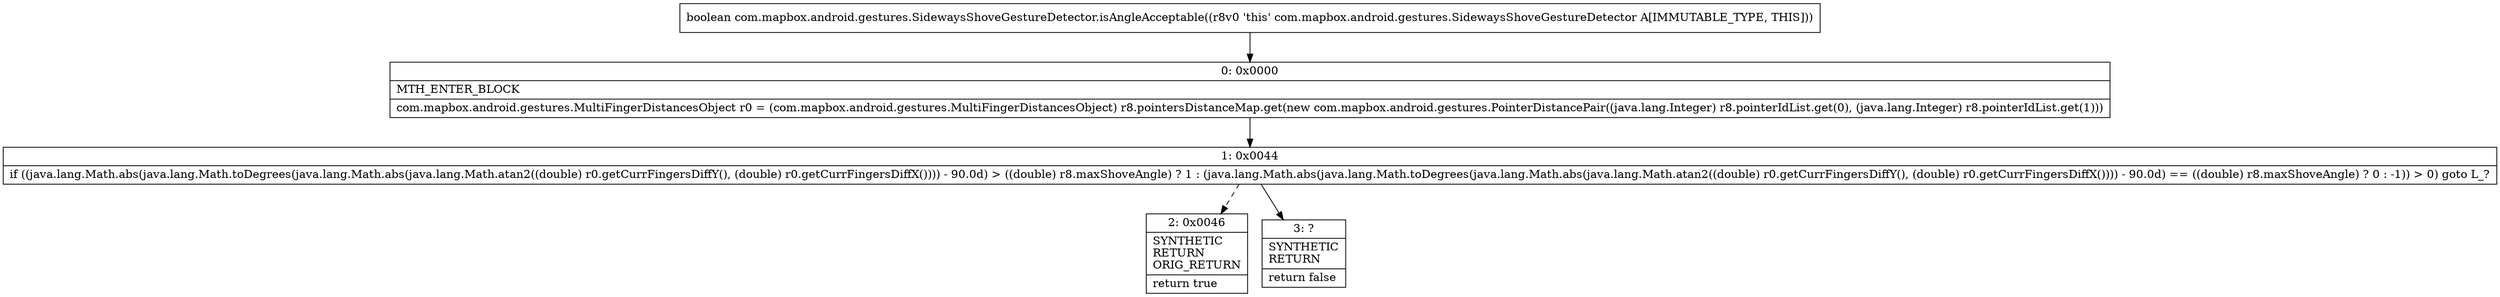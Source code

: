 digraph "CFG forcom.mapbox.android.gestures.SidewaysShoveGestureDetector.isAngleAcceptable()Z" {
Node_0 [shape=record,label="{0\:\ 0x0000|MTH_ENTER_BLOCK\l|com.mapbox.android.gestures.MultiFingerDistancesObject r0 = (com.mapbox.android.gestures.MultiFingerDistancesObject) r8.pointersDistanceMap.get(new com.mapbox.android.gestures.PointerDistancePair((java.lang.Integer) r8.pointerIdList.get(0), (java.lang.Integer) r8.pointerIdList.get(1)))\l}"];
Node_1 [shape=record,label="{1\:\ 0x0044|if ((java.lang.Math.abs(java.lang.Math.toDegrees(java.lang.Math.abs(java.lang.Math.atan2((double) r0.getCurrFingersDiffY(), (double) r0.getCurrFingersDiffX()))) \- 90.0d) \> ((double) r8.maxShoveAngle) ? 1 : (java.lang.Math.abs(java.lang.Math.toDegrees(java.lang.Math.abs(java.lang.Math.atan2((double) r0.getCurrFingersDiffY(), (double) r0.getCurrFingersDiffX()))) \- 90.0d) == ((double) r8.maxShoveAngle) ? 0 : \-1)) \> 0) goto L_?\l}"];
Node_2 [shape=record,label="{2\:\ 0x0046|SYNTHETIC\lRETURN\lORIG_RETURN\l|return true\l}"];
Node_3 [shape=record,label="{3\:\ ?|SYNTHETIC\lRETURN\l|return false\l}"];
MethodNode[shape=record,label="{boolean com.mapbox.android.gestures.SidewaysShoveGestureDetector.isAngleAcceptable((r8v0 'this' com.mapbox.android.gestures.SidewaysShoveGestureDetector A[IMMUTABLE_TYPE, THIS])) }"];
MethodNode -> Node_0;
Node_0 -> Node_1;
Node_1 -> Node_2[style=dashed];
Node_1 -> Node_3;
}

